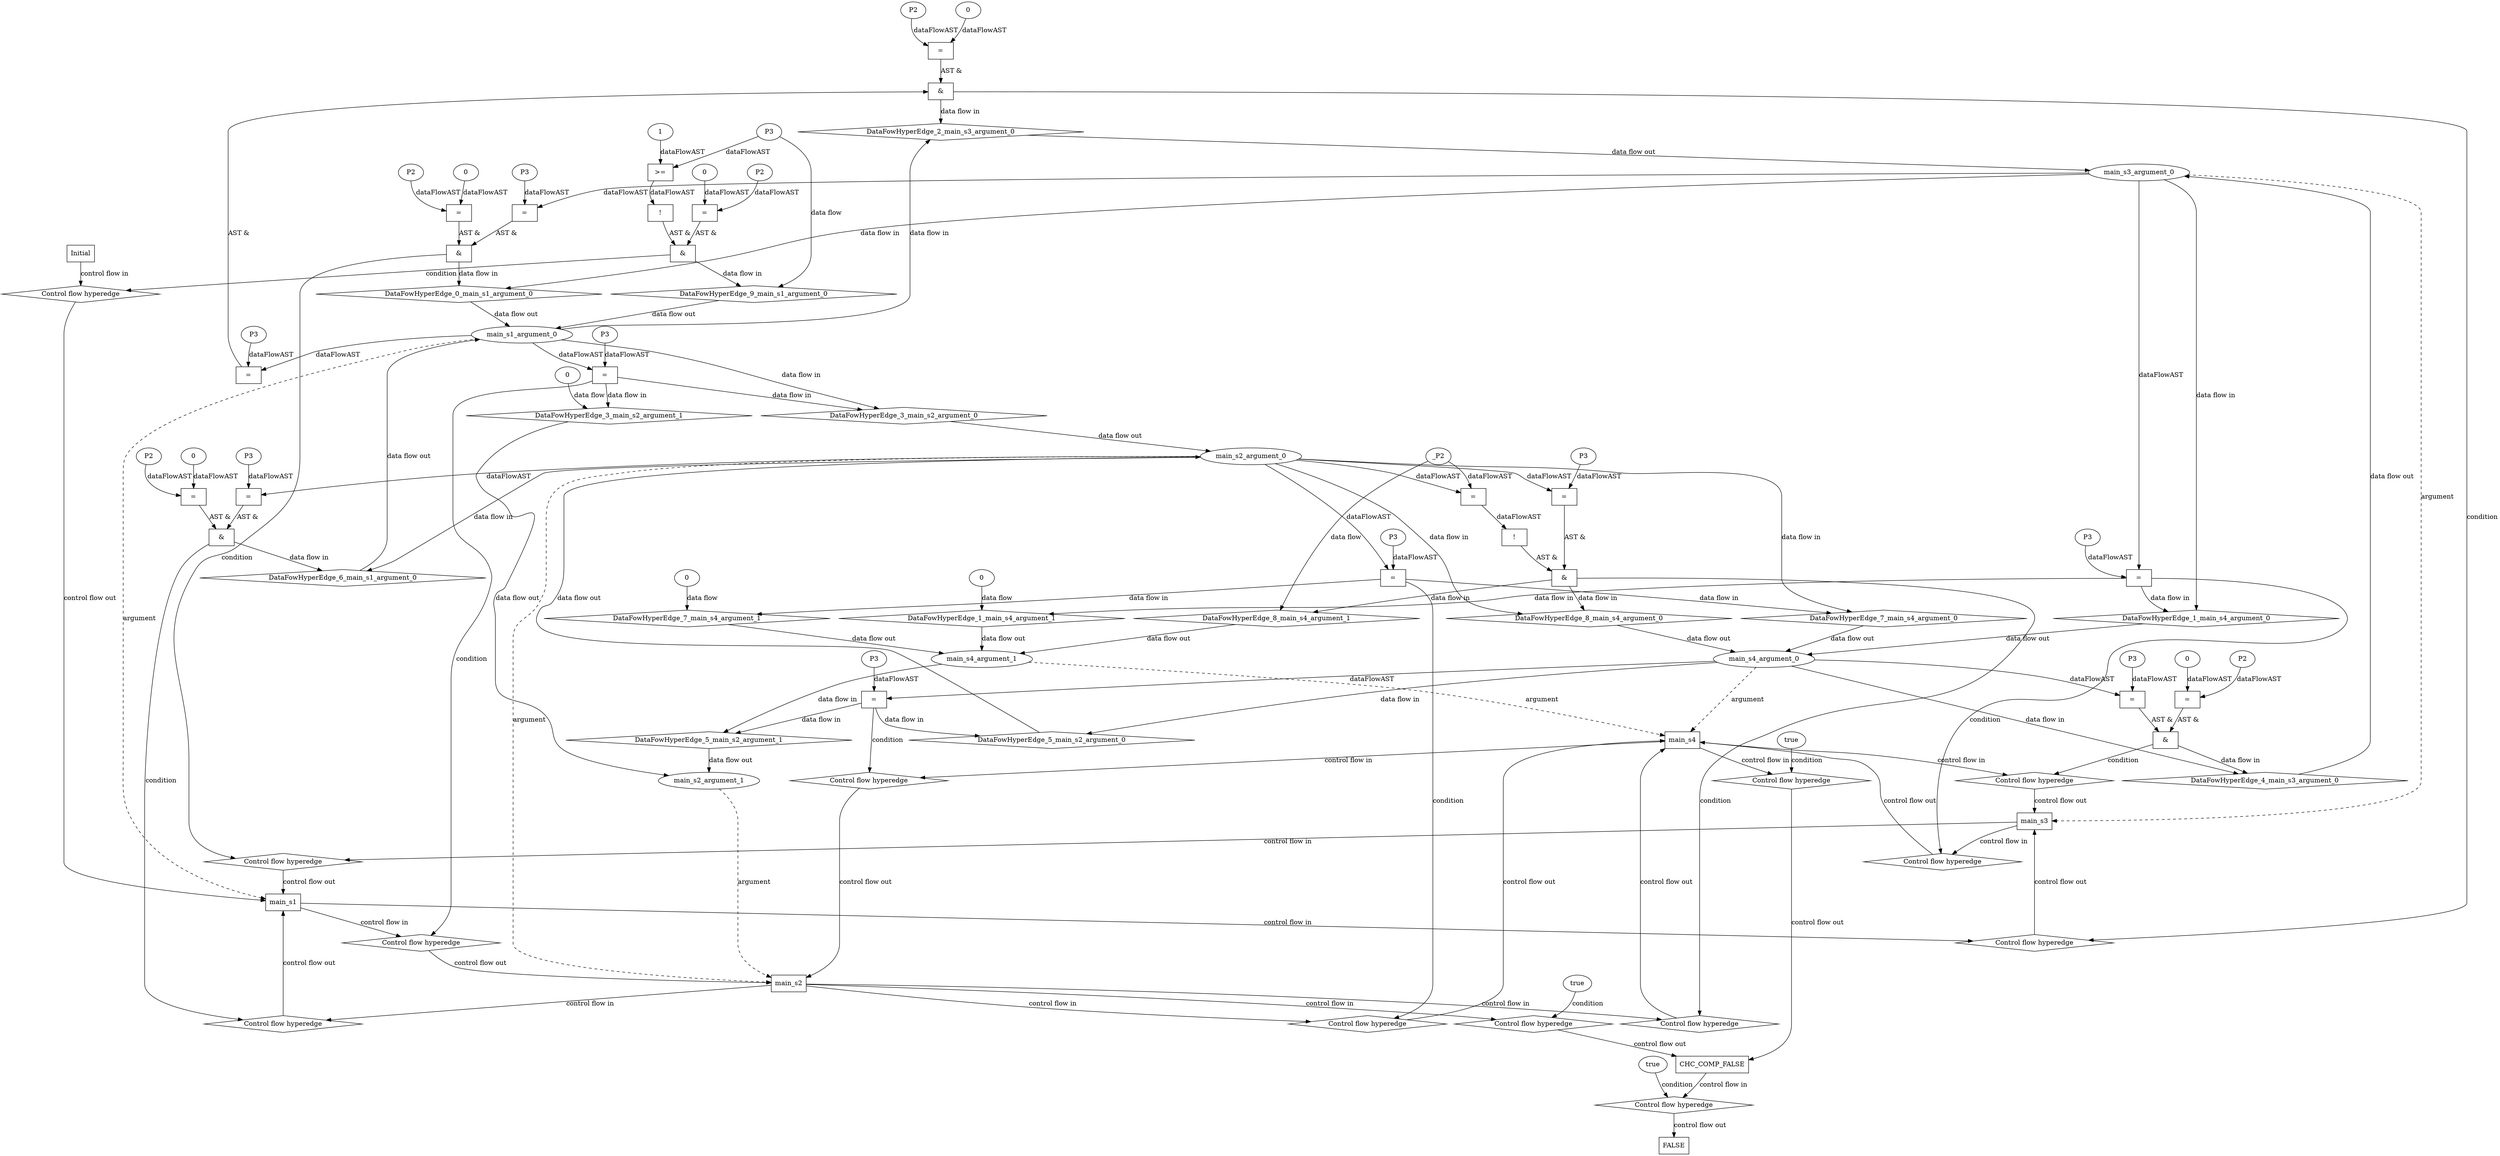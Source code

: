 digraph dag {
"CHC_COMP_FALSE" [label="CHC_COMP_FALSE" nodeName="CHC_COMP_FALSE" class=cfn  shape="rect"];
"main_s1" [label="main_s1" nodeName="main_s1" class=cfn  shape="rect"];
"main_s2" [label="main_s2" nodeName="main_s2" class=cfn  shape="rect"];
"main_s3" [label="main_s3" nodeName="main_s3" class=cfn  shape="rect"];
"main_s4" [label="main_s4" nodeName="main_s4" class=cfn  shape="rect"];
FALSE [label="FALSE" nodeName=FALSE class=cfn  shape="rect"];
Initial [label="Initial" nodeName=Initial class=cfn  shape="rect"];
ControlFowHyperEdge_0 [label="Control flow hyperedge" nodeName=ControlFowHyperEdge_0 class=controlFlowHyperEdge shape="diamond"];
"main_s3" -> ControlFowHyperEdge_0 [label="control flow in"]
ControlFowHyperEdge_0 -> "main_s1" [label="control flow out"]
ControlFowHyperEdge_1 [label="Control flow hyperedge" nodeName=ControlFowHyperEdge_1 class=controlFlowHyperEdge shape="diamond"];
"main_s3" -> ControlFowHyperEdge_1 [label="control flow in"]
ControlFowHyperEdge_1 -> "main_s4" [label="control flow out"]
ControlFowHyperEdge_2 [label="Control flow hyperedge" nodeName=ControlFowHyperEdge_2 class=controlFlowHyperEdge shape="diamond"];
"main_s1" -> ControlFowHyperEdge_2 [label="control flow in"]
ControlFowHyperEdge_2 -> "main_s3" [label="control flow out"]
ControlFowHyperEdge_3 [label="Control flow hyperedge" nodeName=ControlFowHyperEdge_3 class=controlFlowHyperEdge shape="diamond"];
"main_s1" -> ControlFowHyperEdge_3 [label="control flow in"]
ControlFowHyperEdge_3 -> "main_s2" [label="control flow out"]
ControlFowHyperEdge_4 [label="Control flow hyperedge" nodeName=ControlFowHyperEdge_4 class=controlFlowHyperEdge shape="diamond"];
"main_s4" -> ControlFowHyperEdge_4 [label="control flow in"]
ControlFowHyperEdge_4 -> "main_s3" [label="control flow out"]
ControlFowHyperEdge_5 [label="Control flow hyperedge" nodeName=ControlFowHyperEdge_5 class=controlFlowHyperEdge shape="diamond"];
"main_s4" -> ControlFowHyperEdge_5 [label="control flow in"]
ControlFowHyperEdge_5 -> "main_s2" [label="control flow out"]
ControlFowHyperEdge_6 [label="Control flow hyperedge" nodeName=ControlFowHyperEdge_6 class=controlFlowHyperEdge shape="diamond"];
"main_s2" -> ControlFowHyperEdge_6 [label="control flow in"]
ControlFowHyperEdge_6 -> "main_s1" [label="control flow out"]
ControlFowHyperEdge_7 [label="Control flow hyperedge" nodeName=ControlFowHyperEdge_7 class=controlFlowHyperEdge shape="diamond"];
"main_s2" -> ControlFowHyperEdge_7 [label="control flow in"]
ControlFowHyperEdge_7 -> "main_s4" [label="control flow out"]
ControlFowHyperEdge_8 [label="Control flow hyperedge" nodeName=ControlFowHyperEdge_8 class=controlFlowHyperEdge shape="diamond"];
"main_s2" -> ControlFowHyperEdge_8 [label="control flow in"]
ControlFowHyperEdge_8 -> "main_s4" [label="control flow out"]
ControlFowHyperEdge_9 [label="Control flow hyperedge" nodeName=ControlFowHyperEdge_9 class=controlFlowHyperEdge shape="diamond"];
"Initial" -> ControlFowHyperEdge_9 [label="control flow in"]
ControlFowHyperEdge_9 -> "main_s1" [label="control flow out"]
ControlFowHyperEdge_10 [label="Control flow hyperedge" nodeName=ControlFowHyperEdge_10 class=controlFlowHyperEdge shape="diamond"];
"main_s4" -> ControlFowHyperEdge_10 [label="control flow in"]
ControlFowHyperEdge_10 -> "CHC_COMP_FALSE" [label="control flow out"]
ControlFowHyperEdge_11 [label="Control flow hyperedge" nodeName=ControlFowHyperEdge_11 class=controlFlowHyperEdge shape="diamond"];
"main_s2" -> ControlFowHyperEdge_11 [label="control flow in"]
ControlFowHyperEdge_11 -> "CHC_COMP_FALSE" [label="control flow out"]
ControlFowHyperEdge_12 [label="Control flow hyperedge" nodeName=ControlFowHyperEdge_12 class=controlFlowHyperEdge shape="diamond"];
"CHC_COMP_FALSE" -> ControlFowHyperEdge_12 [label="control flow in"]
ControlFowHyperEdge_12 -> "FALSE" [label="control flow out"]
"main_s1_argument_0" [label="main_s1_argument_0" nodeName=argument0 class=argument  head="main_s1" shape="oval"];
"main_s1_argument_0" -> "main_s1"[label="argument" style="dashed"]
"main_s3_argument_0" [label="main_s3_argument_0" nodeName=argument0 class=argument  head="main_s3" shape="oval"];
"main_s3_argument_0" -> "main_s3"[label="argument" style="dashed"]
"main_s4_argument_0" [label="main_s4_argument_0" nodeName=argument0 class=argument  head="main_s4" shape="oval"];
"main_s4_argument_0" -> "main_s4"[label="argument" style="dashed"]
"main_s4_argument_1" [label="main_s4_argument_1" nodeName=argument1 class=argument  head="main_s4" shape="oval"];
"main_s4_argument_1" -> "main_s4"[label="argument" style="dashed"]
"main_s2_argument_0" [label="main_s2_argument_0" nodeName=argument0 class=argument  head="main_s2" shape="oval"];
"main_s2_argument_0" -> "main_s2"[label="argument" style="dashed"]
"main_s2_argument_1" [label="main_s2_argument_1" nodeName=argument1 class=argument  head="main_s2" shape="oval"];
"main_s2_argument_1" -> "main_s2"[label="argument" style="dashed"]

"xxxmain_s1___main_s3_0xxx_and" [label="&" nodeName="xxxmain_s1___main_s3_0xxx_and" class=Operator shape="rect"];
"xxxmain_s1___main_s3_0xxxguard_0_node_0" [label="=" nodeName="xxxmain_s1___main_s3_0xxxguard_0_node_0" class=Operator  shape="rect"];
"xxxmain_s1___main_s3_0xxxguard_0_node_1" [label="P2" nodeName="xxxmain_s1___main_s3_0xxxguard_0_node_1" class=Constant ];
"xxxmain_s1___main_s3_0xxxguard_0_node_2" [label="0" nodeName="xxxmain_s1___main_s3_0xxxguard_0_node_2" class=Literal ];
"xxxmain_s1___main_s3_0xxxguard_0_node_1" -> "xxxmain_s1___main_s3_0xxxguard_0_node_0"[label="dataFlowAST"]
"xxxmain_s1___main_s3_0xxxguard_0_node_2" -> "xxxmain_s1___main_s3_0xxxguard_0_node_0"[label="dataFlowAST"]

"xxxmain_s1___main_s3_0xxxguard_0_node_0" -> "xxxmain_s1___main_s3_0xxx_and" [label="AST &"];
"xxxmain_s1___main_s3_0xxxguard1_node_0" [label="=" nodeName="xxxmain_s1___main_s3_0xxxguard1_node_0" class=Operator  shape="rect"];
"xxxmain_s1___main_s3_0xxxguard1_node_1" [label="P3" nodeName="xxxmain_s1___main_s3_0xxxguard1_node_1" class=Constant ];
"xxxmain_s1___main_s3_0xxxguard1_node_1" -> "xxxmain_s1___main_s3_0xxxguard1_node_0"[label="dataFlowAST"]
"main_s3_argument_0" -> "xxxmain_s1___main_s3_0xxxguard1_node_0"[label="dataFlowAST"]

"xxxmain_s1___main_s3_0xxxguard1_node_0" -> "xxxmain_s1___main_s3_0xxx_and" [label="AST &"];
"xxxmain_s1___main_s3_0xxx_and" -> "ControlFowHyperEdge_0" [label="condition"];
"xxxmain_s4___main_s3_1xxxguard_0_node_0" [label="=" nodeName="xxxmain_s4___main_s3_1xxxguard_0_node_0" class=Operator  shape="rect"];
"xxxmain_s4___main_s3_1xxxguard_0_node_1" [label="P3" nodeName="xxxmain_s4___main_s3_1xxxguard_0_node_1" class=Constant ];
"xxxmain_s4___main_s3_1xxxguard_0_node_1" -> "xxxmain_s4___main_s3_1xxxguard_0_node_0"[label="dataFlowAST"]
"main_s3_argument_0" -> "xxxmain_s4___main_s3_1xxxguard_0_node_0"[label="dataFlowAST"]

"xxxmain_s4___main_s3_1xxxguard_0_node_0" -> "ControlFowHyperEdge_1" [label="condition"];
"xxxmain_s4___main_s3_1xxxdataFlow_0_node_0" [label="0" nodeName="xxxmain_s4___main_s3_1xxxdataFlow_0_node_0" class=Literal ];

"xxxmain_s4___main_s3_1xxxdataFlow_0_node_0" -> "DataFowHyperEdge_1_main_s4_argument_1" [label="data flow"];
"xxxmain_s3___main_s1_2xxx_and" [label="&" nodeName="xxxmain_s3___main_s1_2xxx_and" class=Operator shape="rect"];
"xxxmain_s3___main_s1_2xxxguard_0_node_0" [label="=" nodeName="xxxmain_s3___main_s1_2xxxguard_0_node_0" class=Operator  shape="rect"];
"xxxmain_s3___main_s1_2xxxguard_0_node_1" [label="P2" nodeName="xxxmain_s3___main_s1_2xxxguard_0_node_1" class=Constant ];
"xxxmain_s3___main_s1_2xxxguard_0_node_2" [label="0" nodeName="xxxmain_s3___main_s1_2xxxguard_0_node_2" class=Literal ];
"xxxmain_s3___main_s1_2xxxguard_0_node_1" -> "xxxmain_s3___main_s1_2xxxguard_0_node_0"[label="dataFlowAST"]
"xxxmain_s3___main_s1_2xxxguard_0_node_2" -> "xxxmain_s3___main_s1_2xxxguard_0_node_0"[label="dataFlowAST"]

"xxxmain_s3___main_s1_2xxxguard_0_node_0" -> "xxxmain_s3___main_s1_2xxx_and" [label="AST &"];
"xxxmain_s3___main_s1_2xxxguard1_node_0" [label="=" nodeName="xxxmain_s3___main_s1_2xxxguard1_node_0" class=Operator  shape="rect"];
"xxxmain_s3___main_s1_2xxxguard1_node_1" [label="P3" nodeName="xxxmain_s3___main_s1_2xxxguard1_node_1" class=Constant ];
"xxxmain_s3___main_s1_2xxxguard1_node_1" -> "xxxmain_s3___main_s1_2xxxguard1_node_0"[label="dataFlowAST"]
"main_s1_argument_0" -> "xxxmain_s3___main_s1_2xxxguard1_node_0"[label="dataFlowAST"]

"xxxmain_s3___main_s1_2xxxguard1_node_0" -> "xxxmain_s3___main_s1_2xxx_and" [label="AST &"];
"xxxmain_s3___main_s1_2xxx_and" -> "ControlFowHyperEdge_2" [label="condition"];
"xxxmain_s2___main_s1_3xxxguard_0_node_0" [label="=" nodeName="xxxmain_s2___main_s1_3xxxguard_0_node_0" class=Operator  shape="rect"];
"xxxmain_s2___main_s1_3xxxguard_0_node_1" [label="P3" nodeName="xxxmain_s2___main_s1_3xxxguard_0_node_1" class=Constant ];
"xxxmain_s2___main_s1_3xxxguard_0_node_1" -> "xxxmain_s2___main_s1_3xxxguard_0_node_0"[label="dataFlowAST"]
"main_s1_argument_0" -> "xxxmain_s2___main_s1_3xxxguard_0_node_0"[label="dataFlowAST"]

"xxxmain_s2___main_s1_3xxxguard_0_node_0" -> "ControlFowHyperEdge_3" [label="condition"];
"xxxmain_s2___main_s1_3xxxdataFlow_0_node_0" [label="0" nodeName="xxxmain_s2___main_s1_3xxxdataFlow_0_node_0" class=Literal ];

"xxxmain_s2___main_s1_3xxxdataFlow_0_node_0" -> "DataFowHyperEdge_3_main_s2_argument_1" [label="data flow"];
"xxxmain_s3___main_s4_4xxx_and" [label="&" nodeName="xxxmain_s3___main_s4_4xxx_and" class=Operator shape="rect"];
"xxxmain_s3___main_s4_4xxxguard_0_node_0" [label="=" nodeName="xxxmain_s3___main_s4_4xxxguard_0_node_0" class=Operator  shape="rect"];
"xxxmain_s3___main_s4_4xxxguard_0_node_1" [label="P2" nodeName="xxxmain_s3___main_s4_4xxxguard_0_node_1" class=Constant ];
"xxxmain_s3___main_s4_4xxxguard_0_node_2" [label="0" nodeName="xxxmain_s3___main_s4_4xxxguard_0_node_2" class=Literal ];
"xxxmain_s3___main_s4_4xxxguard_0_node_1" -> "xxxmain_s3___main_s4_4xxxguard_0_node_0"[label="dataFlowAST"]
"xxxmain_s3___main_s4_4xxxguard_0_node_2" -> "xxxmain_s3___main_s4_4xxxguard_0_node_0"[label="dataFlowAST"]

"xxxmain_s3___main_s4_4xxxguard_0_node_0" -> "xxxmain_s3___main_s4_4xxx_and" [label="AST &"];
"xxxmain_s3___main_s4_4xxxguard1_node_0" [label="=" nodeName="xxxmain_s3___main_s4_4xxxguard1_node_0" class=Operator  shape="rect"];
"xxxmain_s3___main_s4_4xxxguard1_node_1" [label="P3" nodeName="xxxmain_s3___main_s4_4xxxguard1_node_1" class=Constant ];
"xxxmain_s3___main_s4_4xxxguard1_node_1" -> "xxxmain_s3___main_s4_4xxxguard1_node_0"[label="dataFlowAST"]
"main_s4_argument_0" -> "xxxmain_s3___main_s4_4xxxguard1_node_0"[label="dataFlowAST"]

"xxxmain_s3___main_s4_4xxxguard1_node_0" -> "xxxmain_s3___main_s4_4xxx_and" [label="AST &"];
"xxxmain_s3___main_s4_4xxx_and" -> "ControlFowHyperEdge_4" [label="condition"];
"xxxmain_s2___main_s4_5xxxguard_0_node_0" [label="=" nodeName="xxxmain_s2___main_s4_5xxxguard_0_node_0" class=Operator  shape="rect"];
"xxxmain_s2___main_s4_5xxxguard_0_node_1" [label="P3" nodeName="xxxmain_s2___main_s4_5xxxguard_0_node_1" class=Constant ];
"xxxmain_s2___main_s4_5xxxguard_0_node_1" -> "xxxmain_s2___main_s4_5xxxguard_0_node_0"[label="dataFlowAST"]
"main_s4_argument_0" -> "xxxmain_s2___main_s4_5xxxguard_0_node_0"[label="dataFlowAST"]

"xxxmain_s2___main_s4_5xxxguard_0_node_0" -> "ControlFowHyperEdge_5" [label="condition"];
"xxxmain_s1___main_s2_6xxx_and" [label="&" nodeName="xxxmain_s1___main_s2_6xxx_and" class=Operator shape="rect"];
"xxxmain_s1___main_s2_6xxxguard_0_node_0" [label="=" nodeName="xxxmain_s1___main_s2_6xxxguard_0_node_0" class=Operator  shape="rect"];
"xxxmain_s1___main_s2_6xxxguard_0_node_1" [label="P2" nodeName="xxxmain_s1___main_s2_6xxxguard_0_node_1" class=Constant ];
"xxxmain_s1___main_s2_6xxxguard_0_node_2" [label="0" nodeName="xxxmain_s1___main_s2_6xxxguard_0_node_2" class=Literal ];
"xxxmain_s1___main_s2_6xxxguard_0_node_1" -> "xxxmain_s1___main_s2_6xxxguard_0_node_0"[label="dataFlowAST"]
"xxxmain_s1___main_s2_6xxxguard_0_node_2" -> "xxxmain_s1___main_s2_6xxxguard_0_node_0"[label="dataFlowAST"]

"xxxmain_s1___main_s2_6xxxguard_0_node_0" -> "xxxmain_s1___main_s2_6xxx_and" [label="AST &"];
"xxxmain_s1___main_s2_6xxxguard1_node_0" [label="=" nodeName="xxxmain_s1___main_s2_6xxxguard1_node_0" class=Operator  shape="rect"];
"xxxmain_s1___main_s2_6xxxguard1_node_1" [label="P3" nodeName="xxxmain_s1___main_s2_6xxxguard1_node_1" class=Constant ];
"xxxmain_s1___main_s2_6xxxguard1_node_1" -> "xxxmain_s1___main_s2_6xxxguard1_node_0"[label="dataFlowAST"]
"main_s2_argument_0" -> "xxxmain_s1___main_s2_6xxxguard1_node_0"[label="dataFlowAST"]

"xxxmain_s1___main_s2_6xxxguard1_node_0" -> "xxxmain_s1___main_s2_6xxx_and" [label="AST &"];
"xxxmain_s1___main_s2_6xxx_and" -> "ControlFowHyperEdge_6" [label="condition"];
"xxxmain_s4___main_s2_7xxxguard_0_node_0" [label="=" nodeName="xxxmain_s4___main_s2_7xxxguard_0_node_0" class=Operator  shape="rect"];
"xxxmain_s4___main_s2_7xxxguard_0_node_1" [label="P3" nodeName="xxxmain_s4___main_s2_7xxxguard_0_node_1" class=Constant ];
"xxxmain_s4___main_s2_7xxxguard_0_node_1" -> "xxxmain_s4___main_s2_7xxxguard_0_node_0"[label="dataFlowAST"]
"main_s2_argument_0" -> "xxxmain_s4___main_s2_7xxxguard_0_node_0"[label="dataFlowAST"]

"xxxmain_s4___main_s2_7xxxguard_0_node_0" -> "ControlFowHyperEdge_7" [label="condition"];
"xxxmain_s4___main_s2_7xxxdataFlow_0_node_0" [label="0" nodeName="xxxmain_s4___main_s2_7xxxdataFlow_0_node_0" class=Literal ];

"xxxmain_s4___main_s2_7xxxdataFlow_0_node_0" -> "DataFowHyperEdge_7_main_s4_argument_1" [label="data flow"];
"xxxmain_s4___main_s2_8xxx_and" [label="&" nodeName="xxxmain_s4___main_s2_8xxx_and" class=Operator shape="rect"];
"xxxmain_s4___main_s2_8xxxguard_0_node_0" [label="!" nodeName="xxxmain_s4___main_s2_8xxxguard_0_node_0" class=Operator shape="rect"];
"xxxmain_s4___main_s2_8xxxguard_0_node_1" [label="=" nodeName="xxxmain_s4___main_s2_8xxxguard_0_node_1" class=Operator  shape="rect"];
"xxxmain_s4___main_s2_8xxxguard_0_node_1" -> "xxxmain_s4___main_s2_8xxxguard_0_node_0"[label="dataFlowAST"]
"xxxmain_s4___main_s2_8xxxdataFlow_0_node_0" -> "xxxmain_s4___main_s2_8xxxguard_0_node_1"[label="dataFlowAST"]
"main_s2_argument_0" -> "xxxmain_s4___main_s2_8xxxguard_0_node_1"[label="dataFlowAST"]

"xxxmain_s4___main_s2_8xxxguard_0_node_0" -> "xxxmain_s4___main_s2_8xxx_and" [label="AST &"];
"xxxmain_s4___main_s2_8xxxguard1_node_0" [label="=" nodeName="xxxmain_s4___main_s2_8xxxguard1_node_0" class=Operator  shape="rect"];
"xxxmain_s4___main_s2_8xxxguard1_node_1" [label="P3" nodeName="xxxmain_s4___main_s2_8xxxguard1_node_1" class=Constant ];
"xxxmain_s4___main_s2_8xxxguard1_node_1" -> "xxxmain_s4___main_s2_8xxxguard1_node_0"[label="dataFlowAST"]
"main_s2_argument_0" -> "xxxmain_s4___main_s2_8xxxguard1_node_0"[label="dataFlowAST"]

"xxxmain_s4___main_s2_8xxxguard1_node_0" -> "xxxmain_s4___main_s2_8xxx_and" [label="AST &"];
"xxxmain_s4___main_s2_8xxx_and" -> "ControlFowHyperEdge_8" [label="condition"];
"xxxmain_s4___main_s2_8xxxdataFlow_0_node_0" [label="_P2" nodeName="xxxmain_s4___main_s2_8xxxdataFlow_0_node_0" class=Constant ];

"xxxmain_s4___main_s2_8xxxdataFlow_0_node_0" -> "DataFowHyperEdge_8_main_s4_argument_1" [label="data flow"];
"xxxmain_s1___Initial_9xxx_and" [label="&" nodeName="xxxmain_s1___Initial_9xxx_and" class=Operator shape="rect"];
"xxxmain_s1___Initial_9xxxguard_0_node_0" [label="!" nodeName="xxxmain_s1___Initial_9xxxguard_0_node_0" class=Operator shape="rect"];
"xxxmain_s1___Initial_9xxxguard_0_node_1" [label=">=" nodeName="xxxmain_s1___Initial_9xxxguard_0_node_1" class=Operator  shape="rect"];
"xxxmain_s1___Initial_9xxxguard_0_node_2" [label="1" nodeName="xxxmain_s1___Initial_9xxxguard_0_node_2" class=Literal ];
"xxxmain_s1___Initial_9xxxguard_0_node_1" -> "xxxmain_s1___Initial_9xxxguard_0_node_0"[label="dataFlowAST"]
"xxxmain_s1___Initial_9xxxguard_0_node_2" -> "xxxmain_s1___Initial_9xxxguard_0_node_1"[label="dataFlowAST"]
"xxxmain_s1___Initial_9xxxdataFlow_0_node_0" -> "xxxmain_s1___Initial_9xxxguard_0_node_1"[label="dataFlowAST"]

"xxxmain_s1___Initial_9xxxguard_0_node_0" -> "xxxmain_s1___Initial_9xxx_and" [label="AST &"];
"xxxmain_s1___Initial_9xxxguard1_node_0" [label="=" nodeName="xxxmain_s1___Initial_9xxxguard1_node_0" class=Operator  shape="rect"];
"xxxmain_s1___Initial_9xxxguard1_node_1" [label="P2" nodeName="xxxmain_s1___Initial_9xxxguard1_node_1" class=Constant ];
"xxxmain_s1___Initial_9xxxguard1_node_2" [label="0" nodeName="xxxmain_s1___Initial_9xxxguard1_node_2" class=Literal ];
"xxxmain_s1___Initial_9xxxguard1_node_1" -> "xxxmain_s1___Initial_9xxxguard1_node_0"[label="dataFlowAST"]
"xxxmain_s1___Initial_9xxxguard1_node_2" -> "xxxmain_s1___Initial_9xxxguard1_node_0"[label="dataFlowAST"]

"xxxmain_s1___Initial_9xxxguard1_node_0" -> "xxxmain_s1___Initial_9xxx_and" [label="AST &"];
"xxxmain_s1___Initial_9xxx_and" -> "ControlFowHyperEdge_9" [label="condition"];
"xxxmain_s1___Initial_9xxxdataFlow_0_node_0" [label="P3" nodeName="xxxmain_s1___Initial_9xxxdataFlow_0_node_0" class=Constant ];

"xxxmain_s1___Initial_9xxxdataFlow_0_node_0" -> "DataFowHyperEdge_9_main_s1_argument_0" [label="data flow"];
"xxxCHC_COMP_FALSE___main_s4_10xxxguard_0_node_0" [label="true" nodeName="xxxCHC_COMP_FALSE___main_s4_10xxxguard_0_node_0" class=BoolValue ];

"xxxCHC_COMP_FALSE___main_s4_10xxxguard_0_node_0" -> "ControlFowHyperEdge_10" [label="condition"];
"xxxCHC_COMP_FALSE___main_s2_11xxxguard_0_node_0" [label="true" nodeName="xxxCHC_COMP_FALSE___main_s2_11xxxguard_0_node_0" class=BoolValue ];

"xxxCHC_COMP_FALSE___main_s2_11xxxguard_0_node_0" -> "ControlFowHyperEdge_11" [label="condition"];
"xxxFALSE___CHC_COMP_FALSE_12xxxguard_0_node_0" [label="true" nodeName="xxxFALSE___CHC_COMP_FALSE_12xxxguard_0_node_0" class=BoolValue ];

"xxxFALSE___CHC_COMP_FALSE_12xxxguard_0_node_0" -> "ControlFowHyperEdge_12" [label="condition"];
"DataFowHyperEdge_0_main_s1_argument_0" [label="DataFowHyperEdge_0_main_s1_argument_0" nodeName="DataFowHyperEdge_0_main_s1_argument_0" class=DataFlowHyperedge shape="diamond"];
"DataFowHyperEdge_0_main_s1_argument_0" -> "main_s1_argument_0"[label="data flow out"]
"xxxmain_s1___main_s3_0xxx_and" -> "DataFowHyperEdge_0_main_s1_argument_0"[label="data flow in"]
"DataFowHyperEdge_1_main_s4_argument_0" [label="DataFowHyperEdge_1_main_s4_argument_0" nodeName="DataFowHyperEdge_1_main_s4_argument_0" class=DataFlowHyperedge shape="diamond"];
"DataFowHyperEdge_1_main_s4_argument_0" -> "main_s4_argument_0"[label="data flow out"]
"xxxmain_s4___main_s3_1xxxguard_0_node_0" -> "DataFowHyperEdge_1_main_s4_argument_0"[label="data flow in"]
"DataFowHyperEdge_1_main_s4_argument_1" [label="DataFowHyperEdge_1_main_s4_argument_1" nodeName="DataFowHyperEdge_1_main_s4_argument_1" class=DataFlowHyperedge shape="diamond"];
"DataFowHyperEdge_1_main_s4_argument_1" -> "main_s4_argument_1"[label="data flow out"]
"xxxmain_s4___main_s3_1xxxguard_0_node_0" -> "DataFowHyperEdge_1_main_s4_argument_1"[label="data flow in"]
"DataFowHyperEdge_2_main_s3_argument_0" [label="DataFowHyperEdge_2_main_s3_argument_0" nodeName="DataFowHyperEdge_2_main_s3_argument_0" class=DataFlowHyperedge shape="diamond"];
"DataFowHyperEdge_2_main_s3_argument_0" -> "main_s3_argument_0"[label="data flow out"]
"xxxmain_s3___main_s1_2xxx_and" -> "DataFowHyperEdge_2_main_s3_argument_0"[label="data flow in"]
"DataFowHyperEdge_3_main_s2_argument_0" [label="DataFowHyperEdge_3_main_s2_argument_0" nodeName="DataFowHyperEdge_3_main_s2_argument_0" class=DataFlowHyperedge shape="diamond"];
"DataFowHyperEdge_3_main_s2_argument_0" -> "main_s2_argument_0"[label="data flow out"]
"xxxmain_s2___main_s1_3xxxguard_0_node_0" -> "DataFowHyperEdge_3_main_s2_argument_0"[label="data flow in"]
"DataFowHyperEdge_3_main_s2_argument_1" [label="DataFowHyperEdge_3_main_s2_argument_1" nodeName="DataFowHyperEdge_3_main_s2_argument_1" class=DataFlowHyperedge shape="diamond"];
"DataFowHyperEdge_3_main_s2_argument_1" -> "main_s2_argument_1"[label="data flow out"]
"xxxmain_s2___main_s1_3xxxguard_0_node_0" -> "DataFowHyperEdge_3_main_s2_argument_1"[label="data flow in"]
"DataFowHyperEdge_4_main_s3_argument_0" [label="DataFowHyperEdge_4_main_s3_argument_0" nodeName="DataFowHyperEdge_4_main_s3_argument_0" class=DataFlowHyperedge shape="diamond"];
"DataFowHyperEdge_4_main_s3_argument_0" -> "main_s3_argument_0"[label="data flow out"]
"xxxmain_s3___main_s4_4xxx_and" -> "DataFowHyperEdge_4_main_s3_argument_0"[label="data flow in"]
"DataFowHyperEdge_5_main_s2_argument_0" [label="DataFowHyperEdge_5_main_s2_argument_0" nodeName="DataFowHyperEdge_5_main_s2_argument_0" class=DataFlowHyperedge shape="diamond"];
"DataFowHyperEdge_5_main_s2_argument_0" -> "main_s2_argument_0"[label="data flow out"]
"xxxmain_s2___main_s4_5xxxguard_0_node_0" -> "DataFowHyperEdge_5_main_s2_argument_0"[label="data flow in"]
"DataFowHyperEdge_5_main_s2_argument_1" [label="DataFowHyperEdge_5_main_s2_argument_1" nodeName="DataFowHyperEdge_5_main_s2_argument_1" class=DataFlowHyperedge shape="diamond"];
"DataFowHyperEdge_5_main_s2_argument_1" -> "main_s2_argument_1"[label="data flow out"]
"xxxmain_s2___main_s4_5xxxguard_0_node_0" -> "DataFowHyperEdge_5_main_s2_argument_1"[label="data flow in"]
"DataFowHyperEdge_6_main_s1_argument_0" [label="DataFowHyperEdge_6_main_s1_argument_0" nodeName="DataFowHyperEdge_6_main_s1_argument_0" class=DataFlowHyperedge shape="diamond"];
"DataFowHyperEdge_6_main_s1_argument_0" -> "main_s1_argument_0"[label="data flow out"]
"xxxmain_s1___main_s2_6xxx_and" -> "DataFowHyperEdge_6_main_s1_argument_0"[label="data flow in"]
"DataFowHyperEdge_7_main_s4_argument_0" [label="DataFowHyperEdge_7_main_s4_argument_0" nodeName="DataFowHyperEdge_7_main_s4_argument_0" class=DataFlowHyperedge shape="diamond"];
"DataFowHyperEdge_7_main_s4_argument_0" -> "main_s4_argument_0"[label="data flow out"]
"xxxmain_s4___main_s2_7xxxguard_0_node_0" -> "DataFowHyperEdge_7_main_s4_argument_0"[label="data flow in"]
"DataFowHyperEdge_7_main_s4_argument_1" [label="DataFowHyperEdge_7_main_s4_argument_1" nodeName="DataFowHyperEdge_7_main_s4_argument_1" class=DataFlowHyperedge shape="diamond"];
"DataFowHyperEdge_7_main_s4_argument_1" -> "main_s4_argument_1"[label="data flow out"]
"xxxmain_s4___main_s2_7xxxguard_0_node_0" -> "DataFowHyperEdge_7_main_s4_argument_1"[label="data flow in"]
"DataFowHyperEdge_8_main_s4_argument_0" [label="DataFowHyperEdge_8_main_s4_argument_0" nodeName="DataFowHyperEdge_8_main_s4_argument_0" class=DataFlowHyperedge shape="diamond"];
"DataFowHyperEdge_8_main_s4_argument_0" -> "main_s4_argument_0"[label="data flow out"]
"xxxmain_s4___main_s2_8xxx_and" -> "DataFowHyperEdge_8_main_s4_argument_0"[label="data flow in"]
"DataFowHyperEdge_8_main_s4_argument_1" [label="DataFowHyperEdge_8_main_s4_argument_1" nodeName="DataFowHyperEdge_8_main_s4_argument_1" class=DataFlowHyperedge shape="diamond"];
"DataFowHyperEdge_8_main_s4_argument_1" -> "main_s4_argument_1"[label="data flow out"]
"xxxmain_s4___main_s2_8xxx_and" -> "DataFowHyperEdge_8_main_s4_argument_1"[label="data flow in"]
"DataFowHyperEdge_9_main_s1_argument_0" [label="DataFowHyperEdge_9_main_s1_argument_0" nodeName="DataFowHyperEdge_9_main_s1_argument_0" class=DataFlowHyperedge shape="diamond"];
"DataFowHyperEdge_9_main_s1_argument_0" -> "main_s1_argument_0"[label="data flow out"]
"xxxmain_s1___Initial_9xxx_and" -> "DataFowHyperEdge_9_main_s1_argument_0"[label="data flow in"]
"main_s3_argument_0" -> "DataFowHyperEdge_0_main_s1_argument_0"[label="data flow in"]
"main_s3_argument_0" -> "DataFowHyperEdge_1_main_s4_argument_0"[label="data flow in"]
"main_s1_argument_0" -> "DataFowHyperEdge_2_main_s3_argument_0"[label="data flow in"]
"main_s1_argument_0" -> "DataFowHyperEdge_3_main_s2_argument_0"[label="data flow in"]
"main_s4_argument_0" -> "DataFowHyperEdge_4_main_s3_argument_0"[label="data flow in"]
"main_s4_argument_0" -> "DataFowHyperEdge_5_main_s2_argument_0"[label="data flow in"]
"main_s4_argument_1" -> "DataFowHyperEdge_5_main_s2_argument_1"[label="data flow in"]
"main_s2_argument_0" -> "DataFowHyperEdge_6_main_s1_argument_0"[label="data flow in"]
"main_s2_argument_0" -> "DataFowHyperEdge_7_main_s4_argument_0"[label="data flow in"]
"main_s2_argument_0" -> "DataFowHyperEdge_8_main_s4_argument_0"[label="data flow in"]




}
